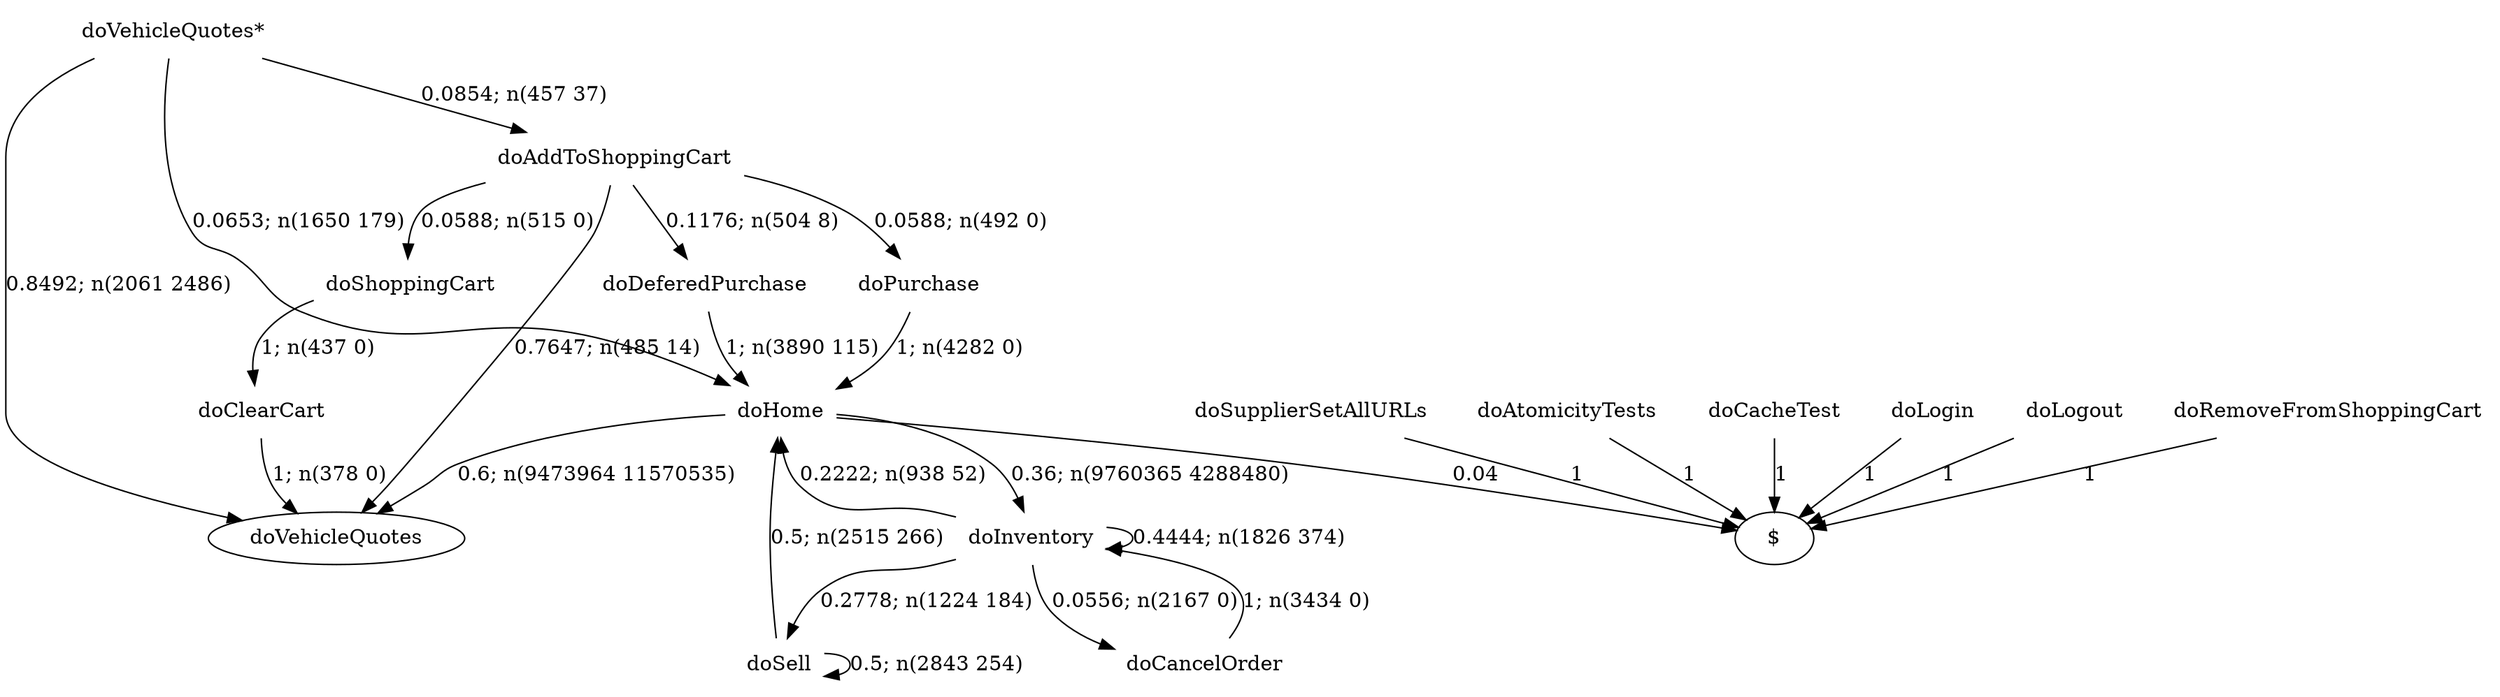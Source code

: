 digraph G {"doVehicleQuotes*" [label="doVehicleQuotes*",shape=none];"doSupplierSetAllURLs" [label="doSupplierSetAllURLs",shape=none];"doAtomicityTests" [label="doAtomicityTests",shape=none];"doCacheTest" [label="doCacheTest",shape=none];"doLogin" [label="doLogin",shape=none];"doAddToShoppingCart" [label="doAddToShoppingCart",shape=none];"doDeferedPurchase" [label="doDeferedPurchase",shape=none];"doHome" [label="doHome",shape=none];"doShoppingCart" [label="doShoppingCart",shape=none];"doClearCart" [label="doClearCart",shape=none];"doPurchase" [label="doPurchase",shape=none];"doInventory" [label="doInventory",shape=none];"doSell" [label="doSell",shape=none];"doLogout" [label="doLogout",shape=none];"doCancelOrder" [label="doCancelOrder",shape=none];"doRemoveFromShoppingCart" [label="doRemoveFromShoppingCart",shape=none];"doVehicleQuotes*"->"doVehicleQuotes" [style=solid,label="0.8492; n(2061 2486)"];"doVehicleQuotes*"->"doAddToShoppingCart" [style=solid,label="0.0854; n(457 37)"];"doVehicleQuotes*"->"doHome" [style=solid,label="0.0653; n(1650 179)"];"doSupplierSetAllURLs"->"$" [style=solid,label="1"];"doAtomicityTests"->"$" [style=solid,label="1"];"doCacheTest"->"$" [style=solid,label="1"];"doLogin"->"$" [style=solid,label="1"];"doAddToShoppingCart"->"doVehicleQuotes" [style=solid,label="0.7647; n(485 14)"];"doAddToShoppingCart"->"doDeferedPurchase" [style=solid,label="0.1176; n(504 8)"];"doAddToShoppingCart"->"doShoppingCart" [style=solid,label="0.0588; n(515 0)"];"doAddToShoppingCart"->"doPurchase" [style=solid,label="0.0588; n(492 0)"];"doDeferedPurchase"->"doHome" [style=solid,label="1; n(3890 115)"];"doHome"->"doVehicleQuotes" [style=solid,label="0.6; n(9473964 11570535)"];"doHome"->"doInventory" [style=solid,label="0.36; n(9760365 4288480)"];"doHome"->"$" [style=solid,label="0.04"];"doShoppingCart"->"doClearCart" [style=solid,label="1; n(437 0)"];"doClearCart"->"doVehicleQuotes" [style=solid,label="1; n(378 0)"];"doPurchase"->"doHome" [style=solid,label="1; n(4282 0)"];"doInventory"->"doHome" [style=solid,label="0.2222; n(938 52)"];"doInventory"->"doInventory" [style=solid,label="0.4444; n(1826 374)"];"doInventory"->"doSell" [style=solid,label="0.2778; n(1224 184)"];"doInventory"->"doCancelOrder" [style=solid,label="0.0556; n(2167 0)"];"doSell"->"doHome" [style=solid,label="0.5; n(2515 266)"];"doSell"->"doSell" [style=solid,label="0.5; n(2843 254)"];"doLogout"->"$" [style=solid,label="1"];"doCancelOrder"->"doInventory" [style=solid,label="1; n(3434 0)"];"doRemoveFromShoppingCart"->"$" [style=solid,label="1"];}